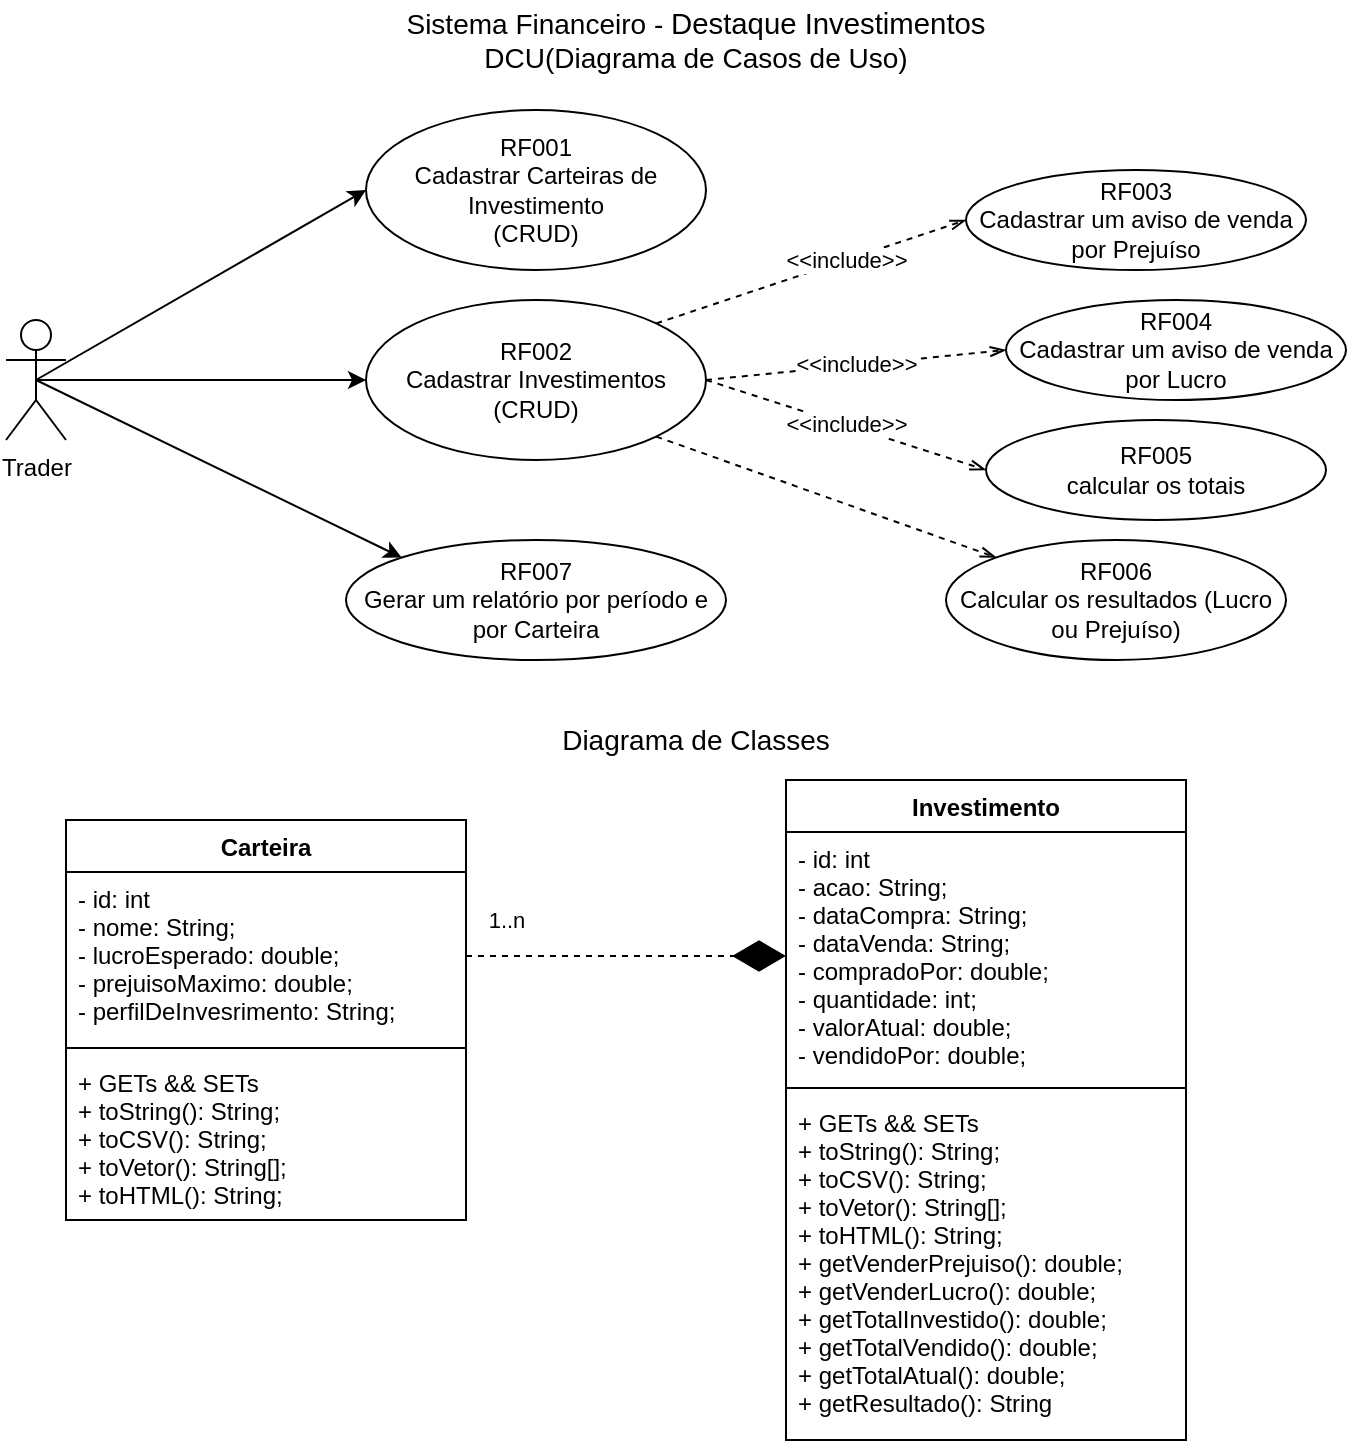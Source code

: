 <mxfile version="13.6.2" type="device"><diagram id="rbiRG6qwSYvXCEw-0ViJ" name="Page-1"><mxGraphModel dx="868" dy="401" grid="1" gridSize="10" guides="1" tooltips="1" connect="1" arrows="1" fold="1" page="1" pageScale="1" pageWidth="827" pageHeight="1169" math="0" shadow="0"><root><mxCell id="0"/><mxCell id="1" parent="0"/><mxCell id="1HLgFT7KoK68dQWq6HIk-8" style="rounded=0;orthogonalLoop=1;jettySize=auto;html=1;exitX=0.5;exitY=0.5;exitDx=0;exitDy=0;exitPerimeter=0;entryX=0;entryY=0.5;entryDx=0;entryDy=0;" edge="1" parent="1" source="1HLgFT7KoK68dQWq6HIk-1" target="1HLgFT7KoK68dQWq6HIk-2"><mxGeometry relative="1" as="geometry"/></mxCell><mxCell id="1HLgFT7KoK68dQWq6HIk-9" style="edgeStyle=none;rounded=0;orthogonalLoop=1;jettySize=auto;html=1;exitX=0.5;exitY=0.5;exitDx=0;exitDy=0;exitPerimeter=0;entryX=0;entryY=0.5;entryDx=0;entryDy=0;" edge="1" parent="1" source="1HLgFT7KoK68dQWq6HIk-1" target="1HLgFT7KoK68dQWq6HIk-3"><mxGeometry relative="1" as="geometry"/></mxCell><mxCell id="1HLgFT7KoK68dQWq6HIk-12" style="edgeStyle=none;rounded=0;orthogonalLoop=1;jettySize=auto;html=1;exitX=0.5;exitY=0.5;exitDx=0;exitDy=0;exitPerimeter=0;entryX=0;entryY=0;entryDx=0;entryDy=0;" edge="1" parent="1" source="1HLgFT7KoK68dQWq6HIk-1" target="1HLgFT7KoK68dQWq6HIk-10"><mxGeometry relative="1" as="geometry"/></mxCell><mxCell id="1HLgFT7KoK68dQWq6HIk-1" value="Trader" style="shape=umlActor;verticalLabelPosition=bottom;verticalAlign=top;html=1;outlineConnect=0;" vertex="1" parent="1"><mxGeometry x="100" y="230" width="30" height="60" as="geometry"/></mxCell><mxCell id="1HLgFT7KoK68dQWq6HIk-2" value="RF001&lt;br&gt;Cadastrar Carteiras de Investimento&lt;br&gt;(CRUD)" style="ellipse;whiteSpace=wrap;html=1;" vertex="1" parent="1"><mxGeometry x="280" y="125" width="170" height="80" as="geometry"/></mxCell><mxCell id="1HLgFT7KoK68dQWq6HIk-13" value="&amp;lt;&amp;lt;include&amp;gt;&amp;gt;" style="edgeStyle=none;rounded=0;orthogonalLoop=1;jettySize=auto;html=1;exitX=1;exitY=0;exitDx=0;exitDy=0;entryX=0;entryY=0.5;entryDx=0;entryDy=0;dashed=1;endArrow=openThin;endFill=0;" edge="1" parent="1" source="1HLgFT7KoK68dQWq6HIk-3" target="1HLgFT7KoK68dQWq6HIk-4"><mxGeometry x="0.225" relative="1" as="geometry"><mxPoint as="offset"/></mxGeometry></mxCell><mxCell id="1HLgFT7KoK68dQWq6HIk-14" value="&amp;lt;&amp;lt;include&amp;gt;&amp;gt;" style="edgeStyle=none;rounded=0;orthogonalLoop=1;jettySize=auto;html=1;exitX=1;exitY=0.5;exitDx=0;exitDy=0;entryX=0;entryY=0.5;entryDx=0;entryDy=0;dashed=1;endArrow=openThin;endFill=0;" edge="1" parent="1" source="1HLgFT7KoK68dQWq6HIk-3" target="1HLgFT7KoK68dQWq6HIk-5"><mxGeometry relative="1" as="geometry"/></mxCell><mxCell id="1HLgFT7KoK68dQWq6HIk-15" value="&amp;lt;&amp;lt;include&amp;gt;&amp;gt;" style="edgeStyle=none;rounded=0;orthogonalLoop=1;jettySize=auto;html=1;exitX=1;exitY=0.5;exitDx=0;exitDy=0;entryX=0;entryY=0.5;entryDx=0;entryDy=0;dashed=1;endArrow=openThin;endFill=0;" edge="1" parent="1" source="1HLgFT7KoK68dQWq6HIk-3" target="1HLgFT7KoK68dQWq6HIk-6"><mxGeometry relative="1" as="geometry"/></mxCell><mxCell id="1HLgFT7KoK68dQWq6HIk-16" style="edgeStyle=none;rounded=0;orthogonalLoop=1;jettySize=auto;html=1;exitX=1;exitY=1;exitDx=0;exitDy=0;dashed=1;endArrow=openThin;endFill=0;" edge="1" parent="1" source="1HLgFT7KoK68dQWq6HIk-3" target="1HLgFT7KoK68dQWq6HIk-7"><mxGeometry relative="1" as="geometry"/></mxCell><mxCell id="1HLgFT7KoK68dQWq6HIk-3" value="RF002&lt;br&gt;Cadastrar Investimentos&lt;br&gt;(CRUD)" style="ellipse;whiteSpace=wrap;html=1;" vertex="1" parent="1"><mxGeometry x="280" y="220" width="170" height="80" as="geometry"/></mxCell><mxCell id="1HLgFT7KoK68dQWq6HIk-4" value="RF003&lt;br&gt;Cadastrar um aviso de venda por Prejuíso" style="ellipse;whiteSpace=wrap;html=1;" vertex="1" parent="1"><mxGeometry x="580" y="155" width="170" height="50" as="geometry"/></mxCell><mxCell id="1HLgFT7KoK68dQWq6HIk-5" value="RF004&lt;br&gt;Cadastrar um aviso de venda por Lucro" style="ellipse;whiteSpace=wrap;html=1;" vertex="1" parent="1"><mxGeometry x="600" y="220" width="170" height="50" as="geometry"/></mxCell><mxCell id="1HLgFT7KoK68dQWq6HIk-6" value="RF005&lt;br&gt;calcular os totais" style="ellipse;whiteSpace=wrap;html=1;" vertex="1" parent="1"><mxGeometry x="590" y="280" width="170" height="50" as="geometry"/></mxCell><mxCell id="1HLgFT7KoK68dQWq6HIk-7" value="RF006&lt;br&gt;Calcular os resultados (Lucro ou Prejuíso)" style="ellipse;whiteSpace=wrap;html=1;" vertex="1" parent="1"><mxGeometry x="570" y="340" width="170" height="60" as="geometry"/></mxCell><mxCell id="1HLgFT7KoK68dQWq6HIk-10" value="RF007&lt;br&gt;Gerar um relatório por período e por Carteira" style="ellipse;whiteSpace=wrap;html=1;" vertex="1" parent="1"><mxGeometry x="270" y="340" width="190" height="60" as="geometry"/></mxCell><mxCell id="1HLgFT7KoK68dQWq6HIk-17" value="Sistema Financeiro -&amp;nbsp;&lt;span style=&quot;font-size: 11.0pt ; line-height: 115% ; font-family: &amp;#34;arial&amp;#34; , sans-serif&quot;&gt;Destaque&amp;nbsp;Investimentos&lt;/span&gt;&lt;br style=&quot;font-size: 14px&quot;&gt;DCU(Diagrama de Casos de Uso)" style="text;html=1;strokeColor=none;fillColor=none;align=center;verticalAlign=middle;whiteSpace=wrap;rounded=0;fontSize=14;" vertex="1" parent="1"><mxGeometry x="290" y="70" width="310" height="40" as="geometry"/></mxCell><mxCell id="1HLgFT7KoK68dQWq6HIk-18" value="Diagrama de Classes" style="text;html=1;strokeColor=none;fillColor=none;align=center;verticalAlign=middle;whiteSpace=wrap;rounded=0;fontSize=14;" vertex="1" parent="1"><mxGeometry x="290" y="420" width="310" height="40" as="geometry"/></mxCell><mxCell id="1HLgFT7KoK68dQWq6HIk-19" value="Carteira" style="swimlane;fontStyle=1;align=center;verticalAlign=top;childLayout=stackLayout;horizontal=1;startSize=26;horizontalStack=0;resizeParent=1;resizeParentMax=0;resizeLast=0;collapsible=1;marginBottom=0;" vertex="1" parent="1"><mxGeometry x="130" y="480" width="200" height="200" as="geometry"/></mxCell><mxCell id="1HLgFT7KoK68dQWq6HIk-20" value="- id: int&#10;- nome: String;&#10;- lucroEsperado: double;&#10;- prejuisoMaximo: double;&#10;- perfilDeInvesrimento: String;&#10; " style="text;strokeColor=none;fillColor=none;align=left;verticalAlign=top;spacingLeft=4;spacingRight=4;overflow=hidden;rotatable=0;points=[[0,0.5],[1,0.5]];portConstraint=eastwest;" vertex="1" parent="1HLgFT7KoK68dQWq6HIk-19"><mxGeometry y="26" width="200" height="84" as="geometry"/></mxCell><mxCell id="1HLgFT7KoK68dQWq6HIk-21" value="" style="line;strokeWidth=1;fillColor=none;align=left;verticalAlign=middle;spacingTop=-1;spacingLeft=3;spacingRight=3;rotatable=0;labelPosition=right;points=[];portConstraint=eastwest;" vertex="1" parent="1HLgFT7KoK68dQWq6HIk-19"><mxGeometry y="110" width="200" height="8" as="geometry"/></mxCell><mxCell id="1HLgFT7KoK68dQWq6HIk-22" value="+ GETs &amp;&amp; SETs&#10;+ toString(): String;&#10;+ toCSV(): String;&#10;+ toVetor(): String[];&#10;+ toHTML(): String;" style="text;strokeColor=none;fillColor=none;align=left;verticalAlign=top;spacingLeft=4;spacingRight=4;overflow=hidden;rotatable=0;points=[[0,0.5],[1,0.5]];portConstraint=eastwest;" vertex="1" parent="1HLgFT7KoK68dQWq6HIk-19"><mxGeometry y="118" width="200" height="82" as="geometry"/></mxCell><mxCell id="1HLgFT7KoK68dQWq6HIk-27" value="" style="endArrow=diamondThin;endFill=1;endSize=24;html=1;dashed=1;exitX=1;exitY=0.5;exitDx=0;exitDy=0;entryX=0;entryY=0.5;entryDx=0;entryDy=0;" edge="1" parent="1" source="1HLgFT7KoK68dQWq6HIk-20" target="1HLgFT7KoK68dQWq6HIk-24"><mxGeometry width="160" relative="1" as="geometry"><mxPoint x="330" y="670" as="sourcePoint"/><mxPoint x="490" y="670" as="targetPoint"/></mxGeometry></mxCell><mxCell id="1HLgFT7KoK68dQWq6HIk-28" value="1..n" style="edgeLabel;html=1;align=center;verticalAlign=middle;resizable=0;points=[];" vertex="1" connectable="0" parent="1HLgFT7KoK68dQWq6HIk-27"><mxGeometry x="-0.287" y="3" relative="1" as="geometry"><mxPoint x="-37" y="-15" as="offset"/></mxGeometry></mxCell><mxCell id="1HLgFT7KoK68dQWq6HIk-23" value="Investimento" style="swimlane;fontStyle=1;align=center;verticalAlign=top;childLayout=stackLayout;horizontal=1;startSize=26;horizontalStack=0;resizeParent=1;resizeParentMax=0;resizeLast=0;collapsible=1;marginBottom=0;" vertex="1" parent="1"><mxGeometry x="490" y="460" width="200" height="330" as="geometry"/></mxCell><mxCell id="1HLgFT7KoK68dQWq6HIk-24" value="- id: int&#10;- acao: String;&#10;- dataCompra: String;&#10;- dataVenda: String;&#10;- compradoPor: double;&#10;- quantidade: int;&#10;- valorAtual: double;&#10;- vendidoPor: double;&#10; " style="text;strokeColor=none;fillColor=none;align=left;verticalAlign=top;spacingLeft=4;spacingRight=4;overflow=hidden;rotatable=0;points=[[0,0.5],[1,0.5]];portConstraint=eastwest;" vertex="1" parent="1HLgFT7KoK68dQWq6HIk-23"><mxGeometry y="26" width="200" height="124" as="geometry"/></mxCell><mxCell id="1HLgFT7KoK68dQWq6HIk-25" value="" style="line;strokeWidth=1;fillColor=none;align=left;verticalAlign=middle;spacingTop=-1;spacingLeft=3;spacingRight=3;rotatable=0;labelPosition=right;points=[];portConstraint=eastwest;" vertex="1" parent="1HLgFT7KoK68dQWq6HIk-23"><mxGeometry y="150" width="200" height="8" as="geometry"/></mxCell><mxCell id="1HLgFT7KoK68dQWq6HIk-26" value="+ GETs &amp;&amp; SETs&#10;+ toString(): String;&#10;+ toCSV(): String;&#10;+ toVetor(): String[];&#10;+ toHTML(): String;&#10;+ getVenderPrejuiso(): double;&#10;+ getVenderLucro(): double;&#10;+ getTotalInvestido(): double;&#10;+ getTotalVendido(): double;&#10;+ getTotalAtual(): double;&#10;+ getResultado(): String" style="text;strokeColor=none;fillColor=none;align=left;verticalAlign=top;spacingLeft=4;spacingRight=4;overflow=hidden;rotatable=0;points=[[0,0.5],[1,0.5]];portConstraint=eastwest;" vertex="1" parent="1HLgFT7KoK68dQWq6HIk-23"><mxGeometry y="158" width="200" height="172" as="geometry"/></mxCell></root></mxGraphModel></diagram></mxfile>